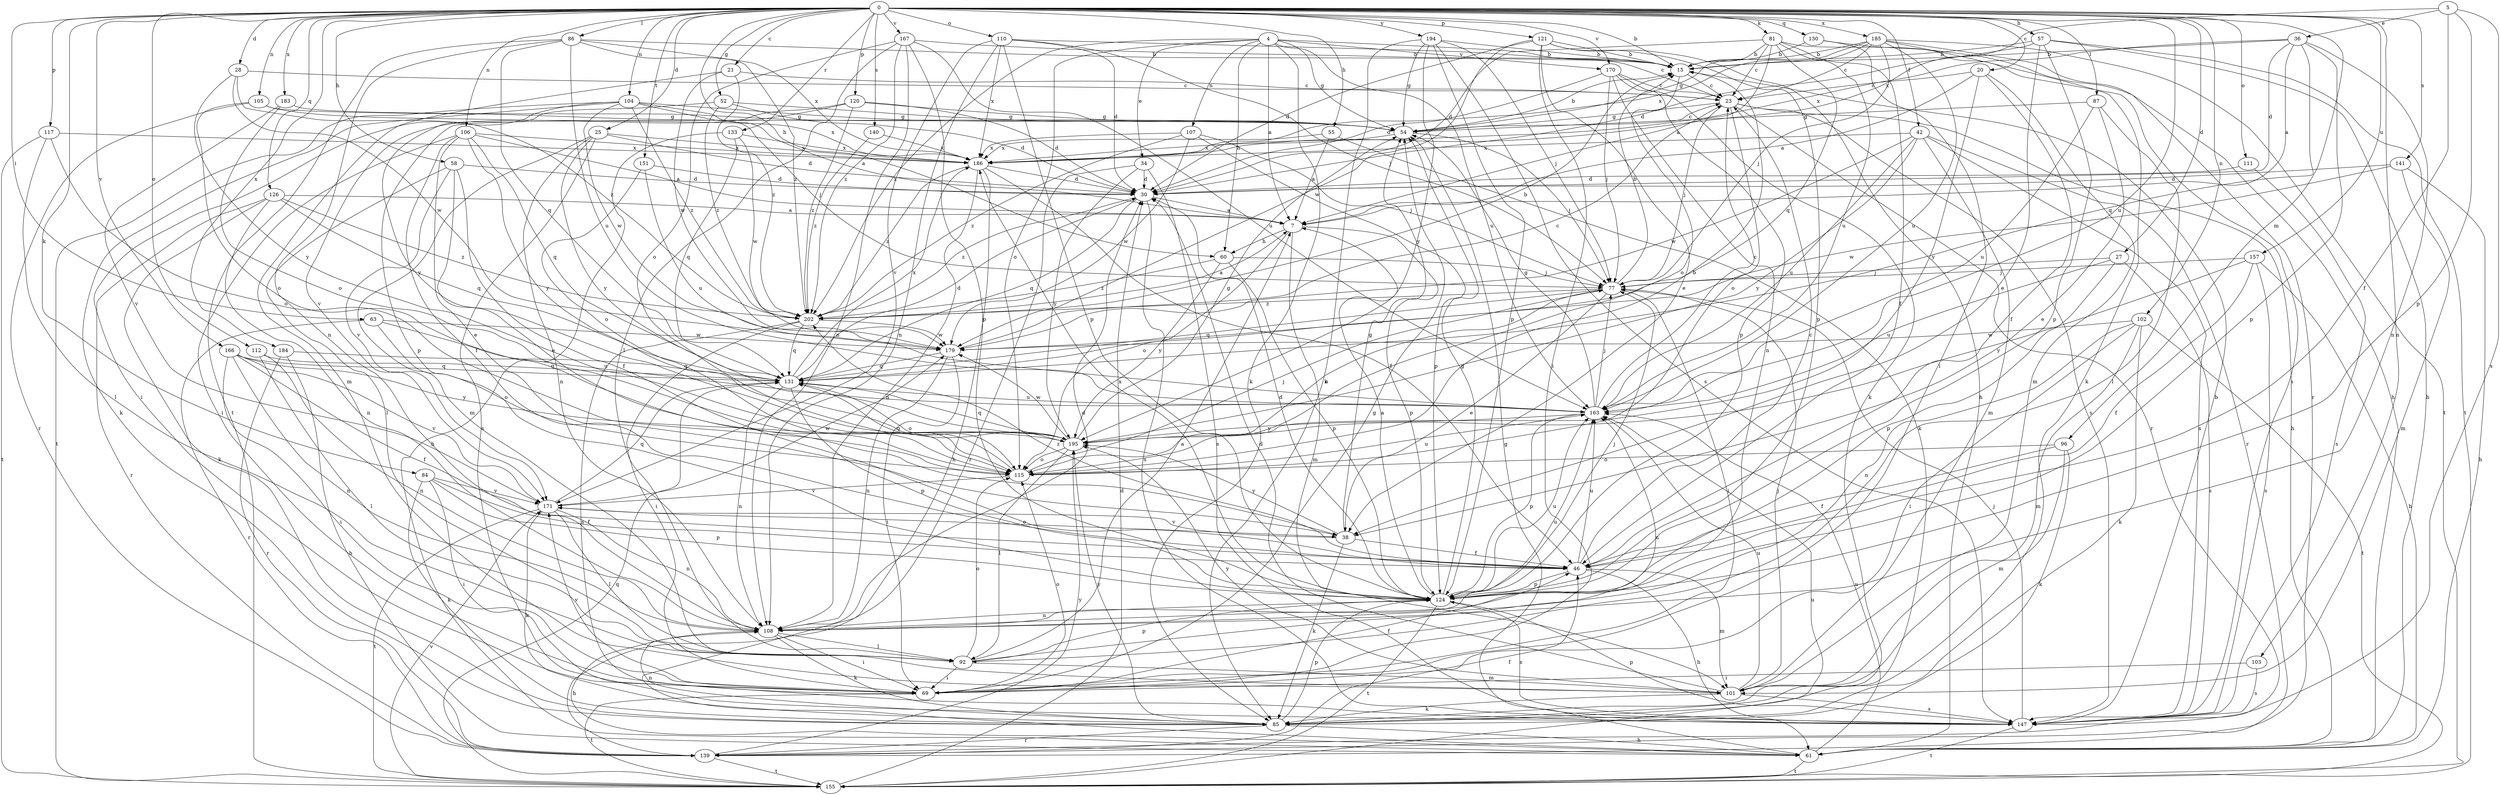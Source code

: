strict digraph  {
0;
4;
5;
7;
15;
20;
21;
23;
25;
27;
28;
30;
34;
36;
38;
42;
46;
52;
54;
55;
57;
58;
60;
61;
63;
69;
77;
81;
84;
85;
86;
87;
92;
96;
101;
102;
103;
104;
105;
106;
107;
108;
110;
111;
112;
115;
117;
120;
121;
124;
126;
130;
131;
133;
139;
140;
141;
147;
151;
155;
157;
163;
166;
167;
170;
171;
179;
183;
184;
185;
186;
194;
195;
202;
0 -> 15  [label=b];
0 -> 20  [label=c];
0 -> 21  [label=c];
0 -> 25  [label=d];
0 -> 27  [label=d];
0 -> 28  [label=d];
0 -> 42  [label=f];
0 -> 52  [label=g];
0 -> 55  [label=h];
0 -> 57  [label=h];
0 -> 58  [label=h];
0 -> 60  [label=h];
0 -> 63  [label=i];
0 -> 81  [label=k];
0 -> 84  [label=k];
0 -> 86  [label=l];
0 -> 87  [label=l];
0 -> 96  [label=m];
0 -> 102  [label=n];
0 -> 103  [label=n];
0 -> 104  [label=n];
0 -> 105  [label=n];
0 -> 106  [label=n];
0 -> 110  [label=o];
0 -> 111  [label=o];
0 -> 112  [label=o];
0 -> 117  [label=p];
0 -> 120  [label=p];
0 -> 121  [label=p];
0 -> 126  [label=q];
0 -> 130  [label=q];
0 -> 133  [label=r];
0 -> 140  [label=s];
0 -> 141  [label=s];
0 -> 151  [label=t];
0 -> 157  [label=u];
0 -> 163  [label=u];
0 -> 166  [label=v];
0 -> 167  [label=v];
0 -> 170  [label=v];
0 -> 183  [label=x];
0 -> 184  [label=x];
0 -> 185  [label=x];
0 -> 194  [label=y];
4 -> 7  [label=a];
4 -> 23  [label=c];
4 -> 34  [label=e];
4 -> 54  [label=g];
4 -> 60  [label=h];
4 -> 85  [label=k];
4 -> 107  [label=n];
4 -> 115  [label=o];
4 -> 163  [label=u];
4 -> 170  [label=v];
4 -> 202  [label=z];
5 -> 36  [label=e];
5 -> 46  [label=f];
5 -> 124  [label=p];
5 -> 147  [label=s];
5 -> 186  [label=x];
7 -> 60  [label=h];
7 -> 101  [label=m];
7 -> 115  [label=o];
7 -> 124  [label=p];
15 -> 23  [label=c];
15 -> 115  [label=o];
20 -> 7  [label=a];
20 -> 23  [label=c];
20 -> 46  [label=f];
20 -> 101  [label=m];
20 -> 195  [label=y];
21 -> 23  [label=c];
21 -> 101  [label=m];
21 -> 179  [label=w];
21 -> 202  [label=z];
23 -> 54  [label=g];
23 -> 61  [label=h];
23 -> 77  [label=j];
23 -> 115  [label=o];
23 -> 139  [label=r];
23 -> 147  [label=s];
25 -> 30  [label=d];
25 -> 101  [label=m];
25 -> 108  [label=n];
25 -> 147  [label=s];
25 -> 186  [label=x];
25 -> 195  [label=y];
27 -> 77  [label=j];
27 -> 124  [label=p];
27 -> 147  [label=s];
27 -> 163  [label=u];
28 -> 23  [label=c];
28 -> 179  [label=w];
28 -> 195  [label=y];
28 -> 202  [label=z];
30 -> 7  [label=a];
30 -> 131  [label=q];
30 -> 147  [label=s];
30 -> 202  [label=z];
34 -> 30  [label=d];
34 -> 139  [label=r];
34 -> 147  [label=s];
34 -> 195  [label=y];
36 -> 7  [label=a];
36 -> 15  [label=b];
36 -> 30  [label=d];
36 -> 108  [label=n];
36 -> 124  [label=p];
36 -> 131  [label=q];
36 -> 186  [label=x];
38 -> 46  [label=f];
38 -> 54  [label=g];
38 -> 85  [label=k];
38 -> 171  [label=v];
38 -> 195  [label=y];
42 -> 101  [label=m];
42 -> 139  [label=r];
42 -> 147  [label=s];
42 -> 163  [label=u];
42 -> 179  [label=w];
42 -> 186  [label=x];
42 -> 195  [label=y];
46 -> 23  [label=c];
46 -> 61  [label=h];
46 -> 101  [label=m];
46 -> 124  [label=p];
46 -> 163  [label=u];
46 -> 202  [label=z];
52 -> 30  [label=d];
52 -> 54  [label=g];
52 -> 195  [label=y];
52 -> 202  [label=z];
54 -> 15  [label=b];
54 -> 23  [label=c];
54 -> 77  [label=j];
54 -> 186  [label=x];
55 -> 7  [label=a];
55 -> 85  [label=k];
55 -> 186  [label=x];
57 -> 15  [label=b];
57 -> 30  [label=d];
57 -> 38  [label=e];
57 -> 61  [label=h];
57 -> 124  [label=p];
57 -> 155  [label=t];
58 -> 30  [label=d];
58 -> 38  [label=e];
58 -> 46  [label=f];
58 -> 92  [label=l];
58 -> 171  [label=v];
60 -> 77  [label=j];
60 -> 124  [label=p];
60 -> 195  [label=y];
60 -> 202  [label=z];
61 -> 54  [label=g];
61 -> 155  [label=t];
61 -> 163  [label=u];
63 -> 115  [label=o];
63 -> 139  [label=r];
63 -> 163  [label=u];
63 -> 179  [label=w];
69 -> 46  [label=f];
69 -> 54  [label=g];
69 -> 115  [label=o];
69 -> 155  [label=t];
69 -> 171  [label=v];
77 -> 15  [label=b];
77 -> 38  [label=e];
77 -> 69  [label=i];
77 -> 115  [label=o];
77 -> 131  [label=q];
77 -> 202  [label=z];
81 -> 7  [label=a];
81 -> 15  [label=b];
81 -> 23  [label=c];
81 -> 30  [label=d];
81 -> 46  [label=f];
81 -> 131  [label=q];
81 -> 147  [label=s];
81 -> 163  [label=u];
84 -> 46  [label=f];
84 -> 69  [label=i];
84 -> 85  [label=k];
84 -> 124  [label=p];
84 -> 171  [label=v];
85 -> 61  [label=h];
85 -> 108  [label=n];
85 -> 124  [label=p];
85 -> 139  [label=r];
85 -> 195  [label=y];
86 -> 15  [label=b];
86 -> 108  [label=n];
86 -> 131  [label=q];
86 -> 155  [label=t];
86 -> 163  [label=u];
86 -> 186  [label=x];
86 -> 202  [label=z];
87 -> 38  [label=e];
87 -> 54  [label=g];
87 -> 92  [label=l];
87 -> 163  [label=u];
92 -> 7  [label=a];
92 -> 69  [label=i];
92 -> 101  [label=m];
92 -> 115  [label=o];
92 -> 124  [label=p];
92 -> 163  [label=u];
96 -> 46  [label=f];
96 -> 85  [label=k];
96 -> 101  [label=m];
96 -> 115  [label=o];
101 -> 30  [label=d];
101 -> 77  [label=j];
101 -> 85  [label=k];
101 -> 147  [label=s];
101 -> 163  [label=u];
101 -> 195  [label=y];
102 -> 69  [label=i];
102 -> 85  [label=k];
102 -> 101  [label=m];
102 -> 108  [label=n];
102 -> 155  [label=t];
102 -> 179  [label=w];
103 -> 69  [label=i];
103 -> 147  [label=s];
104 -> 7  [label=a];
104 -> 54  [label=g];
104 -> 69  [label=i];
104 -> 77  [label=j];
104 -> 85  [label=k];
104 -> 155  [label=t];
104 -> 179  [label=w];
104 -> 202  [label=z];
105 -> 54  [label=g];
105 -> 115  [label=o];
105 -> 139  [label=r];
105 -> 186  [label=x];
106 -> 7  [label=a];
106 -> 38  [label=e];
106 -> 46  [label=f];
106 -> 69  [label=i];
106 -> 131  [label=q];
106 -> 186  [label=x];
106 -> 195  [label=y];
107 -> 77  [label=j];
107 -> 124  [label=p];
107 -> 179  [label=w];
107 -> 186  [label=x];
107 -> 202  [label=z];
108 -> 30  [label=d];
108 -> 61  [label=h];
108 -> 69  [label=i];
108 -> 85  [label=k];
108 -> 92  [label=l];
108 -> 163  [label=u];
110 -> 15  [label=b];
110 -> 30  [label=d];
110 -> 77  [label=j];
110 -> 108  [label=n];
110 -> 124  [label=p];
110 -> 171  [label=v];
110 -> 186  [label=x];
111 -> 30  [label=d];
111 -> 147  [label=s];
112 -> 92  [label=l];
112 -> 108  [label=n];
112 -> 131  [label=q];
115 -> 15  [label=b];
115 -> 77  [label=j];
115 -> 131  [label=q];
115 -> 163  [label=u];
115 -> 171  [label=v];
117 -> 92  [label=l];
117 -> 115  [label=o];
117 -> 155  [label=t];
117 -> 186  [label=x];
120 -> 30  [label=d];
120 -> 54  [label=g];
120 -> 124  [label=p];
120 -> 171  [label=v];
120 -> 202  [label=z];
121 -> 15  [label=b];
121 -> 30  [label=d];
121 -> 38  [label=e];
121 -> 61  [label=h];
121 -> 69  [label=i];
121 -> 124  [label=p];
121 -> 179  [label=w];
124 -> 7  [label=a];
124 -> 30  [label=d];
124 -> 54  [label=g];
124 -> 77  [label=j];
124 -> 108  [label=n];
124 -> 147  [label=s];
124 -> 155  [label=t];
124 -> 163  [label=u];
124 -> 186  [label=x];
126 -> 7  [label=a];
126 -> 85  [label=k];
126 -> 108  [label=n];
126 -> 131  [label=q];
126 -> 139  [label=r];
126 -> 202  [label=z];
130 -> 15  [label=b];
130 -> 61  [label=h];
130 -> 69  [label=i];
131 -> 30  [label=d];
131 -> 108  [label=n];
131 -> 115  [label=o];
131 -> 124  [label=p];
131 -> 163  [label=u];
131 -> 186  [label=x];
133 -> 61  [label=h];
133 -> 131  [label=q];
133 -> 179  [label=w];
133 -> 186  [label=x];
139 -> 46  [label=f];
139 -> 155  [label=t];
139 -> 195  [label=y];
140 -> 186  [label=x];
140 -> 202  [label=z];
141 -> 30  [label=d];
141 -> 61  [label=h];
141 -> 101  [label=m];
141 -> 179  [label=w];
147 -> 15  [label=b];
147 -> 77  [label=j];
147 -> 124  [label=p];
147 -> 155  [label=t];
151 -> 30  [label=d];
151 -> 115  [label=o];
151 -> 163  [label=u];
155 -> 30  [label=d];
155 -> 131  [label=q];
155 -> 163  [label=u];
155 -> 171  [label=v];
157 -> 46  [label=f];
157 -> 61  [label=h];
157 -> 77  [label=j];
157 -> 147  [label=s];
157 -> 195  [label=y];
163 -> 23  [label=c];
163 -> 54  [label=g];
163 -> 77  [label=j];
163 -> 124  [label=p];
163 -> 195  [label=y];
166 -> 46  [label=f];
166 -> 69  [label=i];
166 -> 108  [label=n];
166 -> 131  [label=q];
166 -> 171  [label=v];
166 -> 195  [label=y];
167 -> 15  [label=b];
167 -> 92  [label=l];
167 -> 108  [label=n];
167 -> 115  [label=o];
167 -> 124  [label=p];
167 -> 163  [label=u];
167 -> 202  [label=z];
170 -> 23  [label=c];
170 -> 30  [label=d];
170 -> 77  [label=j];
170 -> 85  [label=k];
170 -> 108  [label=n];
170 -> 124  [label=p];
171 -> 38  [label=e];
171 -> 85  [label=k];
171 -> 92  [label=l];
171 -> 108  [label=n];
171 -> 131  [label=q];
171 -> 155  [label=t];
171 -> 179  [label=w];
179 -> 23  [label=c];
179 -> 69  [label=i];
179 -> 108  [label=n];
179 -> 131  [label=q];
183 -> 54  [label=g];
183 -> 115  [label=o];
183 -> 171  [label=v];
184 -> 61  [label=h];
184 -> 131  [label=q];
184 -> 139  [label=r];
185 -> 15  [label=b];
185 -> 23  [label=c];
185 -> 54  [label=g];
185 -> 77  [label=j];
185 -> 85  [label=k];
185 -> 139  [label=r];
185 -> 155  [label=t];
185 -> 163  [label=u];
185 -> 186  [label=x];
186 -> 30  [label=d];
186 -> 46  [label=f];
186 -> 61  [label=h];
186 -> 108  [label=n];
186 -> 202  [label=z];
194 -> 15  [label=b];
194 -> 54  [label=g];
194 -> 77  [label=j];
194 -> 85  [label=k];
194 -> 124  [label=p];
194 -> 147  [label=s];
194 -> 195  [label=y];
195 -> 54  [label=g];
195 -> 92  [label=l];
195 -> 115  [label=o];
195 -> 131  [label=q];
195 -> 179  [label=w];
202 -> 7  [label=a];
202 -> 15  [label=b];
202 -> 69  [label=i];
202 -> 131  [label=q];
202 -> 147  [label=s];
202 -> 179  [label=w];
}

